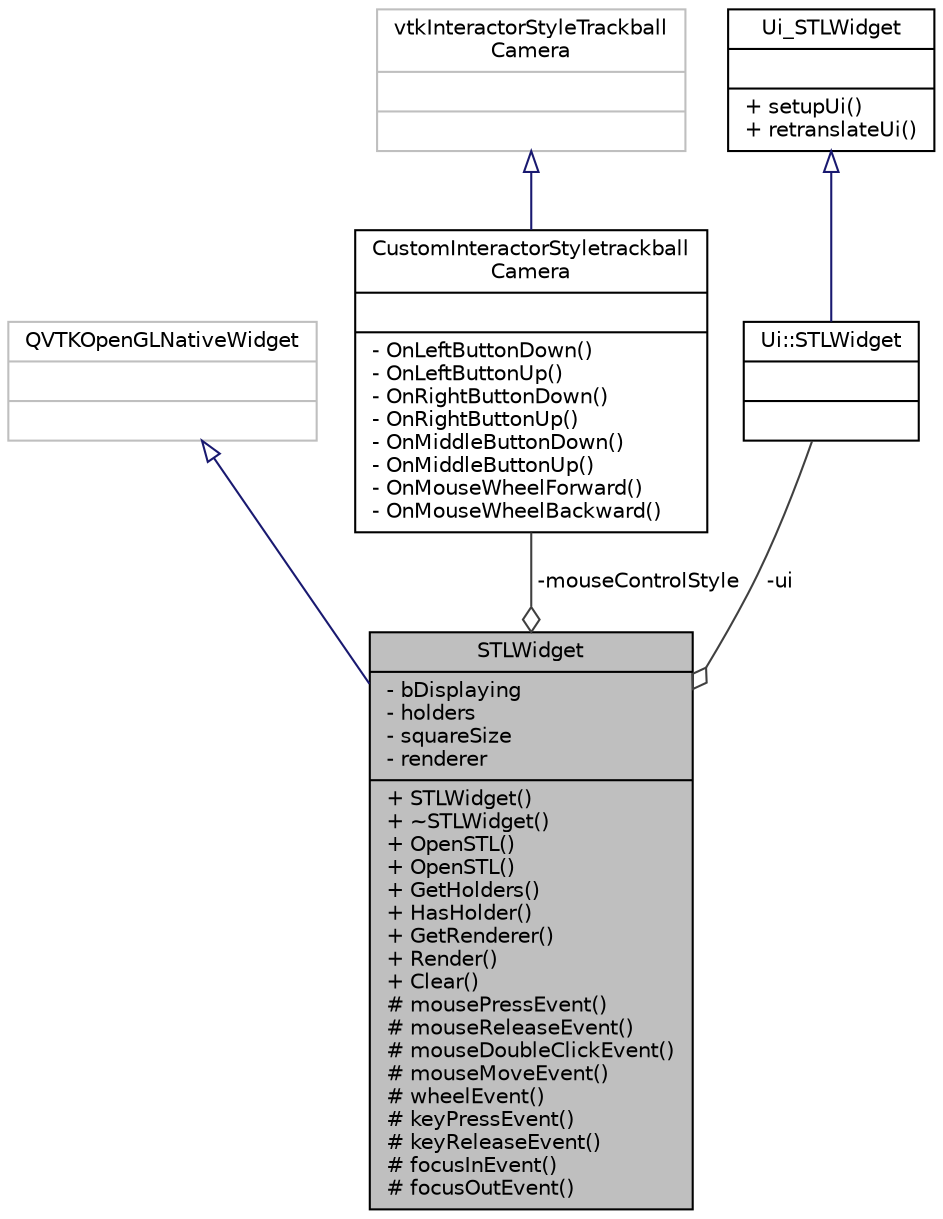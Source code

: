 digraph "STLWidget"
{
 // LATEX_PDF_SIZE
  edge [fontname="Helvetica",fontsize="10",labelfontname="Helvetica",labelfontsize="10"];
  node [fontname="Helvetica",fontsize="10",shape=record];
  Node1 [label="{STLWidget\n|- bDisplaying\l- holders\l- squareSize\l- renderer\l|+ STLWidget()\l+ ~STLWidget()\l+ OpenSTL()\l+ OpenSTL()\l+ GetHolders()\l+ HasHolder()\l+ GetRenderer()\l+ Render()\l+ Clear()\l# mousePressEvent()\l# mouseReleaseEvent()\l# mouseDoubleClickEvent()\l# mouseMoveEvent()\l# wheelEvent()\l# keyPressEvent()\l# keyReleaseEvent()\l# focusInEvent()\l# focusOutEvent()\l}",height=0.2,width=0.4,color="black", fillcolor="grey75", style="filled", fontcolor="black",tooltip="A widget to display an STL object."];
  Node2 -> Node1 [dir="back",color="midnightblue",fontsize="10",style="solid",arrowtail="onormal",fontname="Helvetica"];
  Node2 [label="{QVTKOpenGLNativeWidget\n||}",height=0.2,width=0.4,color="grey75", fillcolor="white", style="filled",tooltip=" "];
  Node3 -> Node1 [color="grey25",fontsize="10",style="solid",label=" -mouseControlStyle" ,arrowhead="odiamond",fontname="Helvetica"];
  Node3 [label="{CustomInteractorStyletrackball\lCamera\n||- OnLeftButtonDown()\l- OnLeftButtonUp()\l- OnRightButtonDown()\l- OnRightButtonUp()\l- OnMiddleButtonDown()\l- OnMiddleButtonUp()\l- OnMouseWheelForward()\l- OnMouseWheelBackward()\l}",height=0.2,width=0.4,color="black", fillcolor="white", style="filled",URL="$class_custom_interactor_styletrackball_camera.html",tooltip=" "];
  Node4 -> Node3 [dir="back",color="midnightblue",fontsize="10",style="solid",arrowtail="onormal",fontname="Helvetica"];
  Node4 [label="{vtkInteractorStyleTrackball\lCamera\n||}",height=0.2,width=0.4,color="grey75", fillcolor="white", style="filled",tooltip=" "];
  Node5 -> Node1 [color="grey25",fontsize="10",style="solid",label=" -ui" ,arrowhead="odiamond",fontname="Helvetica"];
  Node5 [label="{Ui::STLWidget\n||}",height=0.2,width=0.4,color="black", fillcolor="white", style="filled",URL="$class_ui_1_1_s_t_l_widget.html",tooltip=" "];
  Node6 -> Node5 [dir="back",color="midnightblue",fontsize="10",style="solid",arrowtail="onormal",fontname="Helvetica"];
  Node6 [label="{Ui_STLWidget\n||+ setupUi()\l+ retranslateUi()\l}",height=0.2,width=0.4,color="black", fillcolor="white", style="filled",URL="$class_ui___s_t_l_widget.html",tooltip=" "];
}
